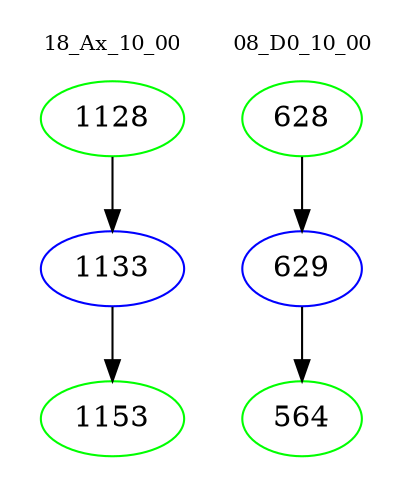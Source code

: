 digraph{
subgraph cluster_0 {
color = white
label = "18_Ax_10_00";
fontsize=10;
T0_1128 [label="1128", color="green"]
T0_1128 -> T0_1133 [color="black"]
T0_1133 [label="1133", color="blue"]
T0_1133 -> T0_1153 [color="black"]
T0_1153 [label="1153", color="green"]
}
subgraph cluster_1 {
color = white
label = "08_D0_10_00";
fontsize=10;
T1_628 [label="628", color="green"]
T1_628 -> T1_629 [color="black"]
T1_629 [label="629", color="blue"]
T1_629 -> T1_564 [color="black"]
T1_564 [label="564", color="green"]
}
}
